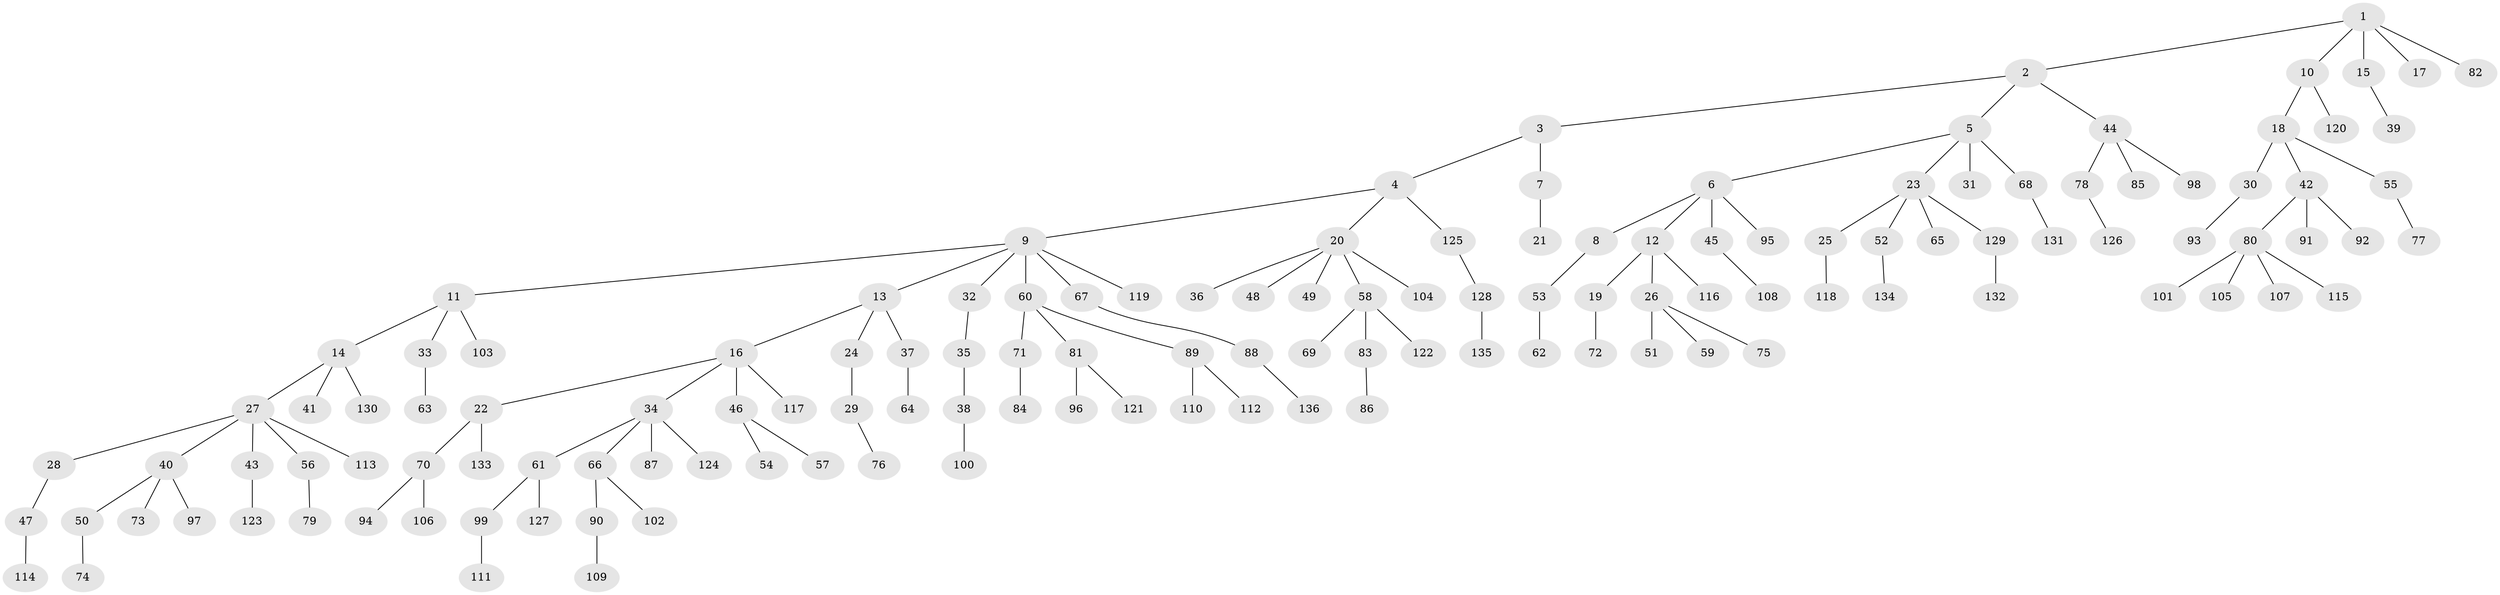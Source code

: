 // Generated by graph-tools (version 1.1) at 2025/15/03/09/25 04:15:36]
// undirected, 136 vertices, 135 edges
graph export_dot {
graph [start="1"]
  node [color=gray90,style=filled];
  1;
  2;
  3;
  4;
  5;
  6;
  7;
  8;
  9;
  10;
  11;
  12;
  13;
  14;
  15;
  16;
  17;
  18;
  19;
  20;
  21;
  22;
  23;
  24;
  25;
  26;
  27;
  28;
  29;
  30;
  31;
  32;
  33;
  34;
  35;
  36;
  37;
  38;
  39;
  40;
  41;
  42;
  43;
  44;
  45;
  46;
  47;
  48;
  49;
  50;
  51;
  52;
  53;
  54;
  55;
  56;
  57;
  58;
  59;
  60;
  61;
  62;
  63;
  64;
  65;
  66;
  67;
  68;
  69;
  70;
  71;
  72;
  73;
  74;
  75;
  76;
  77;
  78;
  79;
  80;
  81;
  82;
  83;
  84;
  85;
  86;
  87;
  88;
  89;
  90;
  91;
  92;
  93;
  94;
  95;
  96;
  97;
  98;
  99;
  100;
  101;
  102;
  103;
  104;
  105;
  106;
  107;
  108;
  109;
  110;
  111;
  112;
  113;
  114;
  115;
  116;
  117;
  118;
  119;
  120;
  121;
  122;
  123;
  124;
  125;
  126;
  127;
  128;
  129;
  130;
  131;
  132;
  133;
  134;
  135;
  136;
  1 -- 2;
  1 -- 10;
  1 -- 15;
  1 -- 17;
  1 -- 82;
  2 -- 3;
  2 -- 5;
  2 -- 44;
  3 -- 4;
  3 -- 7;
  4 -- 9;
  4 -- 20;
  4 -- 125;
  5 -- 6;
  5 -- 23;
  5 -- 31;
  5 -- 68;
  6 -- 8;
  6 -- 12;
  6 -- 45;
  6 -- 95;
  7 -- 21;
  8 -- 53;
  9 -- 11;
  9 -- 13;
  9 -- 32;
  9 -- 60;
  9 -- 67;
  9 -- 119;
  10 -- 18;
  10 -- 120;
  11 -- 14;
  11 -- 33;
  11 -- 103;
  12 -- 19;
  12 -- 26;
  12 -- 116;
  13 -- 16;
  13 -- 24;
  13 -- 37;
  14 -- 27;
  14 -- 41;
  14 -- 130;
  15 -- 39;
  16 -- 22;
  16 -- 34;
  16 -- 46;
  16 -- 117;
  18 -- 30;
  18 -- 42;
  18 -- 55;
  19 -- 72;
  20 -- 36;
  20 -- 48;
  20 -- 49;
  20 -- 58;
  20 -- 104;
  22 -- 70;
  22 -- 133;
  23 -- 25;
  23 -- 52;
  23 -- 65;
  23 -- 129;
  24 -- 29;
  25 -- 118;
  26 -- 51;
  26 -- 59;
  26 -- 75;
  27 -- 28;
  27 -- 40;
  27 -- 43;
  27 -- 56;
  27 -- 113;
  28 -- 47;
  29 -- 76;
  30 -- 93;
  32 -- 35;
  33 -- 63;
  34 -- 61;
  34 -- 66;
  34 -- 87;
  34 -- 124;
  35 -- 38;
  37 -- 64;
  38 -- 100;
  40 -- 50;
  40 -- 73;
  40 -- 97;
  42 -- 80;
  42 -- 91;
  42 -- 92;
  43 -- 123;
  44 -- 78;
  44 -- 85;
  44 -- 98;
  45 -- 108;
  46 -- 54;
  46 -- 57;
  47 -- 114;
  50 -- 74;
  52 -- 134;
  53 -- 62;
  55 -- 77;
  56 -- 79;
  58 -- 69;
  58 -- 83;
  58 -- 122;
  60 -- 71;
  60 -- 81;
  60 -- 89;
  61 -- 99;
  61 -- 127;
  66 -- 90;
  66 -- 102;
  67 -- 88;
  68 -- 131;
  70 -- 94;
  70 -- 106;
  71 -- 84;
  78 -- 126;
  80 -- 101;
  80 -- 105;
  80 -- 107;
  80 -- 115;
  81 -- 96;
  81 -- 121;
  83 -- 86;
  88 -- 136;
  89 -- 110;
  89 -- 112;
  90 -- 109;
  99 -- 111;
  125 -- 128;
  128 -- 135;
  129 -- 132;
}

